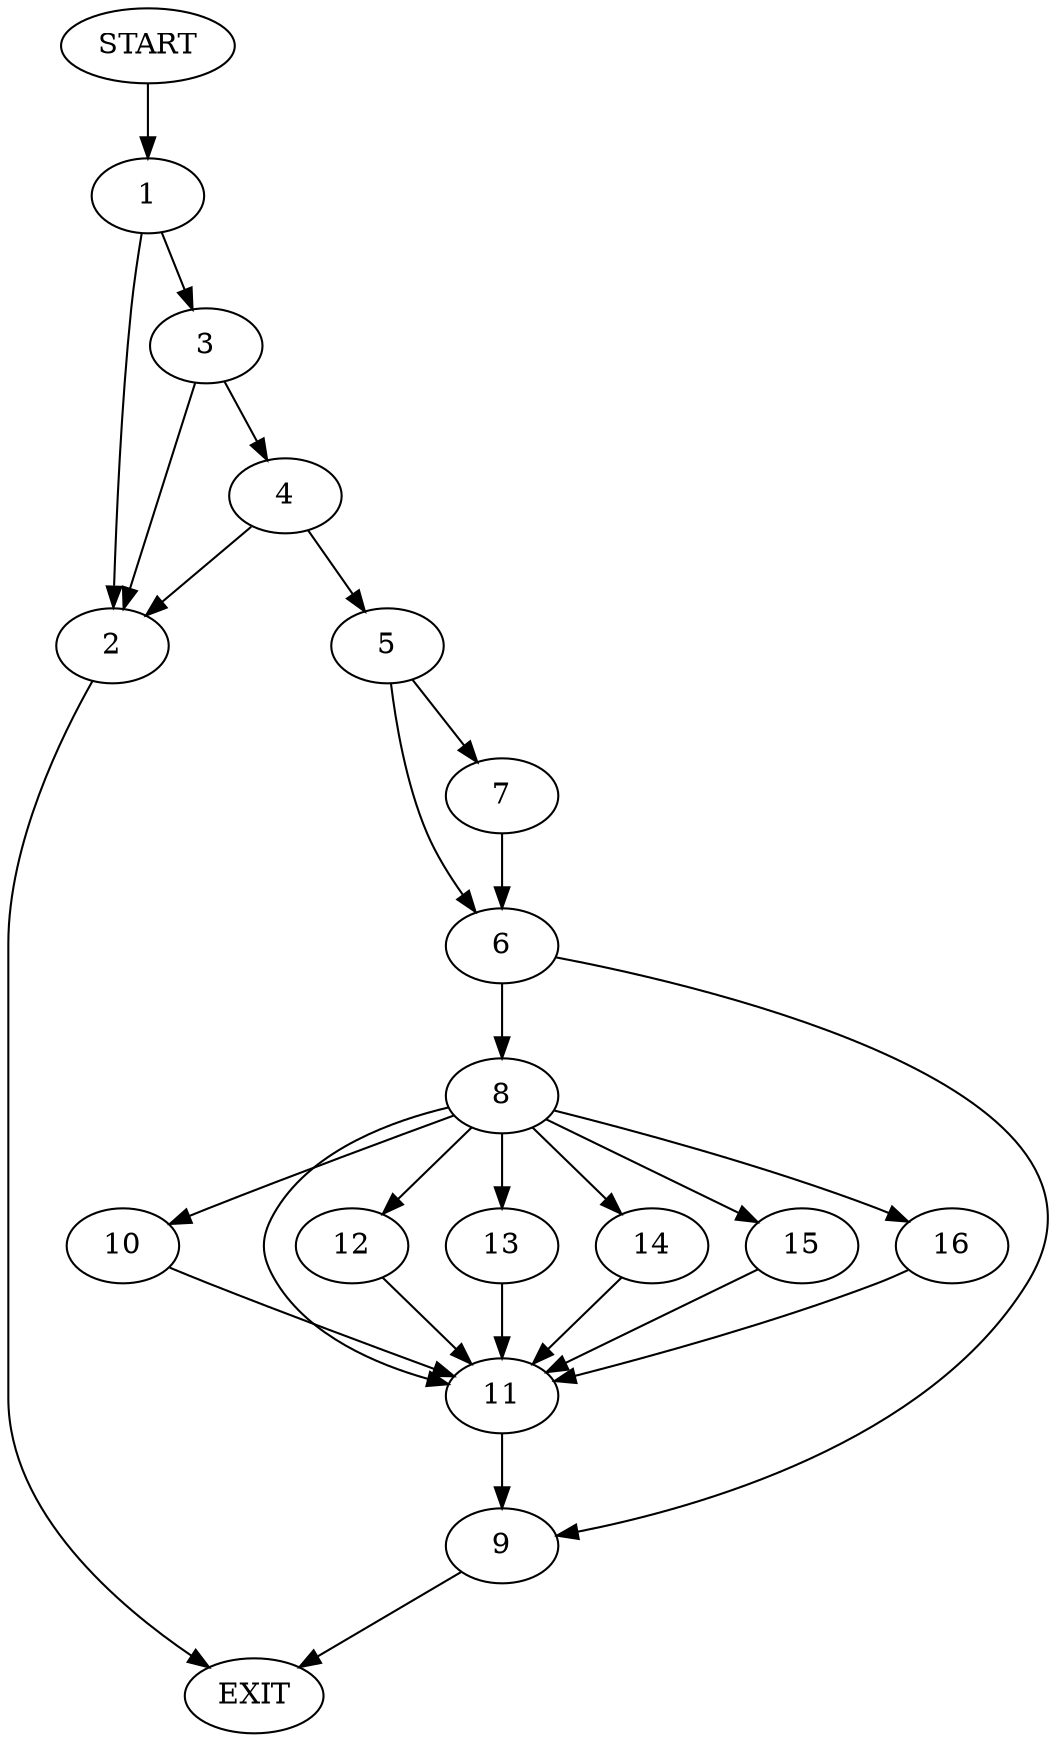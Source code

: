 digraph {
0 [label="START"]
17 [label="EXIT"]
0 -> 1
1 -> 2
1 -> 3
2 -> 17
3 -> 2
3 -> 4
4 -> 2
4 -> 5
5 -> 6
5 -> 7
7 -> 6
6 -> 8
6 -> 9
8 -> 10
8 -> 11
8 -> 12
8 -> 13
8 -> 14
8 -> 15
8 -> 16
9 -> 17
10 -> 11
13 -> 11
11 -> 9
14 -> 11
15 -> 11
16 -> 11
12 -> 11
}
